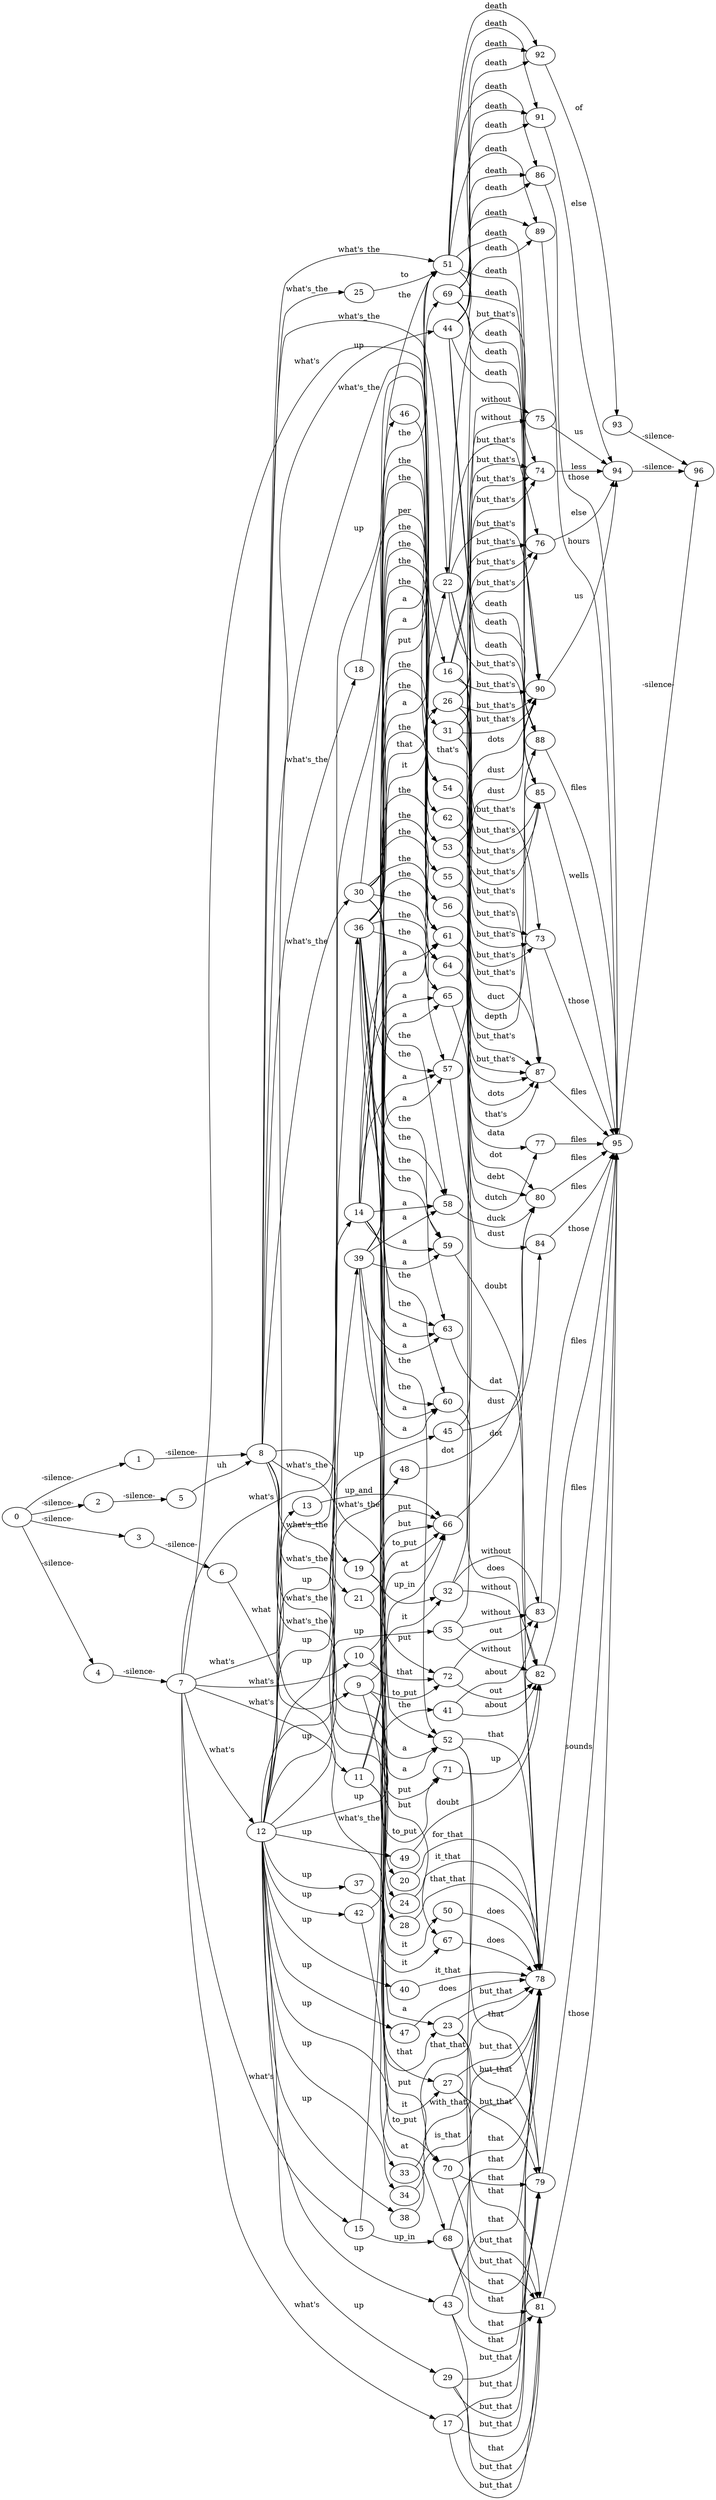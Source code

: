 digraph g {
    rankdir="LR"
0 -> 1  [label = "-silence-"]
0 -> 2  [label = "-silence-"]
0 -> 3  [label = "-silence-"]
0 -> 4  [label = "-silence-"]
1 -> 8  [label = "-silence-"]
2 -> 5  [label = "-silence-"]
3 -> 6  [label = "-silence-"]
4 -> 7  [label = "-silence-"]
5 -> 8  [label = "uh"]
6 -> 9  [label = "what"]
7 -> 10  [label = "what's"]
7 -> 11  [label = "what's"]
7 -> 12  [label = "what's"]
7 -> 13  [label = "what's"]
7 -> 14  [label = "what's"]
7 -> 15  [label = "what's"]
7 -> 16  [label = "what's"]
7 -> 17  [label = "what's"]
8 -> 18  [label = "what's_the"]
8 -> 19  [label = "what's_the"]
8 -> 20  [label = "what's_the"]
8 -> 21  [label = "what's_the"]
8 -> 22  [label = "what's_the"]
8 -> 23  [label = "what's_the"]
8 -> 24  [label = "what's_the"]
8 -> 25  [label = "what's_the"]
8 -> 28  [label = "what's_the"]
8 -> 30  [label = "what's_the"]
8 -> 32  [label = "what's_the"]
8 -> 51  [label = "what's_the"]
8 -> 61  [label = "what's_the"]
9 -> 66  [label = "to_put"]
9 -> 70  [label = "to_put"]
9 -> 71  [label = "to_put"]
9 -> 72  [label = "to_put"]
10 -> 26  [label = "that"]
10 -> 27  [label = "that"]
10 -> 72  [label = "that"]
11 -> 26  [label = "it"]
11 -> 27  [label = "it"]
11 -> 32  [label = "it"]
11 -> 50  [label = "it"]
12 -> 29  [label = "up"]
12 -> 31  [label = "up"]
12 -> 33  [label = "up"]
12 -> 34  [label = "up"]
12 -> 35  [label = "up"]
12 -> 36  [label = "up"]
12 -> 37  [label = "up"]
12 -> 38  [label = "up"]
12 -> 39  [label = "up"]
12 -> 40  [label = "up"]
12 -> 41  [label = "up"]
12 -> 42  [label = "up"]
12 -> 43  [label = "up"]
12 -> 44  [label = "up"]
12 -> 45  [label = "up"]
12 -> 46  [label = "up"]
12 -> 47  [label = "up"]
12 -> 48  [label = "up"]
12 -> 49  [label = "up"]
13 -> 66  [label = "up_and"]
14 -> 22  [label = "a"]
14 -> 23  [label = "a"]
14 -> 51  [label = "a"]
14 -> 52  [label = "a"]
14 -> 57  [label = "a"]
14 -> 58  [label = "a"]
14 -> 59  [label = "a"]
14 -> 60  [label = "a"]
14 -> 61  [label = "a"]
14 -> 63  [label = "a"]
14 -> 65  [label = "a"]
15 -> 66  [label = "up_in"]
15 -> 68  [label = "up_in"]
16 -> 73  [label = "but_that's"]
16 -> 74  [label = "but_that's"]
16 -> 76  [label = "but_that's"]
16 -> 85  [label = "but_that's"]
16 -> 87  [label = "but_that's"]
16 -> 90  [label = "but_that's"]
17 -> 78  [label = "but_that"]
17 -> 79  [label = "but_that"]
17 -> 81  [label = "but_that"]
18 -> 61  [label = "per"]
19 -> 66  [label = "put"]
19 -> 69  [label = "put"]
19 -> 70  [label = "put"]
19 -> 71  [label = "put"]
19 -> 72  [label = "put"]
20 -> 78  [label = "for_that"]
21 -> 66  [label = "but"]
21 -> 67  [label = "but"]
22 -> 73  [label = "but_that's"]
22 -> 74  [label = "but_that's"]
22 -> 76  [label = "but_that's"]
22 -> 85  [label = "but_that's"]
22 -> 87  [label = "but_that's"]
22 -> 90  [label = "but_that's"]
23 -> 78  [label = "but_that"]
23 -> 79  [label = "but_that"]
23 -> 81  [label = "but_that"]
24 -> 78  [label = "it_that"]
25 -> 51  [label = "to"]
26 -> 73  [label = "but_that's"]
26 -> 74  [label = "but_that's"]
26 -> 76  [label = "but_that's"]
26 -> 85  [label = "but_that's"]
26 -> 87  [label = "but_that's"]
26 -> 90  [label = "but_that's"]
27 -> 78  [label = "but_that"]
27 -> 79  [label = "but_that"]
27 -> 81  [label = "but_that"]
28 -> 78  [label = "that_that"]
29 -> 78  [label = "but_that"]
29 -> 79  [label = "but_that"]
29 -> 81  [label = "but_that"]
30 -> 51  [label = "the"]
30 -> 52  [label = "the"]
30 -> 53  [label = "the"]
30 -> 54  [label = "the"]
30 -> 55  [label = "the"]
30 -> 56  [label = "the"]
30 -> 57  [label = "the"]
30 -> 58  [label = "the"]
30 -> 59  [label = "the"]
30 -> 60  [label = "the"]
30 -> 61  [label = "the"]
30 -> 62  [label = "the"]
30 -> 63  [label = "the"]
30 -> 64  [label = "the"]
30 -> 65  [label = "the"]
31 -> 73  [label = "but_that's"]
31 -> 74  [label = "but_that's"]
31 -> 76  [label = "but_that's"]
31 -> 85  [label = "but_that's"]
31 -> 87  [label = "but_that's"]
31 -> 90  [label = "but_that's"]
32 -> 75  [label = "without"]
32 -> 82  [label = "without"]
32 -> 83  [label = "without"]
33 -> 78  [label = "that_that"]
34 -> 78  [label = "with_that"]
35 -> 75  [label = "without"]
35 -> 82  [label = "without"]
35 -> 83  [label = "without"]
36 -> 51  [label = "the"]
36 -> 52  [label = "the"]
36 -> 53  [label = "the"]
36 -> 54  [label = "the"]
36 -> 55  [label = "the"]
36 -> 56  [label = "the"]
36 -> 57  [label = "the"]
36 -> 58  [label = "the"]
36 -> 59  [label = "the"]
36 -> 60  [label = "the"]
36 -> 61  [label = "the"]
36 -> 62  [label = "the"]
36 -> 63  [label = "the"]
36 -> 64  [label = "the"]
36 -> 65  [label = "the"]
37 -> 67  [label = "it"]
38 -> 78  [label = "is_that"]
39 -> 51  [label = "a"]
39 -> 52  [label = "a"]
39 -> 57  [label = "a"]
39 -> 58  [label = "a"]
39 -> 59  [label = "a"]
39 -> 60  [label = "a"]
39 -> 61  [label = "a"]
39 -> 63  [label = "a"]
39 -> 65  [label = "a"]
40 -> 78  [label = "it_that"]
41 -> 82  [label = "about"]
41 -> 83  [label = "about"]
42 -> 66  [label = "at"]
42 -> 68  [label = "at"]
43 -> 78  [label = "that"]
43 -> 79  [label = "that"]
43 -> 81  [label = "that"]
44 -> 85  [label = "death"]
44 -> 86  [label = "death"]
44 -> 88  [label = "death"]
44 -> 89  [label = "death"]
44 -> 90  [label = "death"]
44 -> 91  [label = "death"]
44 -> 92  [label = "death"]
45 -> 84  [label = "dust"]
45 -> 90  [label = "dust"]
46 -> 87  [label = "that's"]
47 -> 78  [label = "does"]
48 -> 80  [label = "dot"]
49 -> 82  [label = "doubt"]
50 -> 78  [label = "does"]
51 -> 85  [label = "death"]
51 -> 86  [label = "death"]
51 -> 88  [label = "death"]
51 -> 89  [label = "death"]
51 -> 90  [label = "death"]
51 -> 91  [label = "death"]
51 -> 92  [label = "death"]
52 -> 78  [label = "that"]
52 -> 79  [label = "that"]
52 -> 81  [label = "that"]
53 -> 87  [label = "dots"]
53 -> 90  [label = "dots"]
54 -> 88  [label = "duct"]
55 -> 87  [label = "that's"]
56 -> 77  [label = "data"]
57 -> 84  [label = "dust"]
57 -> 90  [label = "dust"]
58 -> 80  [label = "duck"]
59 -> 82  [label = "doubt"]
60 -> 78  [label = "does"]
61 -> 80  [label = "dot"]
62 -> 88  [label = "depth"]
63 -> 78  [label = "dat"]
64 -> 80  [label = "debt"]
65 -> 77  [label = "dutch"]
66 -> 80  [label = "dot"]
67 -> 78  [label = "does"]
68 -> 78  [label = "that"]
68 -> 79  [label = "that"]
68 -> 81  [label = "that"]
69 -> 85  [label = "death"]
69 -> 86  [label = "death"]
69 -> 88  [label = "death"]
69 -> 89  [label = "death"]
69 -> 90  [label = "death"]
69 -> 91  [label = "death"]
69 -> 92  [label = "death"]
70 -> 78  [label = "that"]
70 -> 79  [label = "that"]
70 -> 81  [label = "that"]
71 -> 82  [label = "up"]
72 -> 82  [label = "out"]
72 -> 83  [label = "out"]
73 -> 95  [label = "those"]
74 -> 94  [label = "less"]
75 -> 94  [label = "us"]
76 -> 94  [label = "else"]
77 -> 95  [label = "files"]
78 -> 95  [label = "files"]
79 -> 95  [label = "sounds"]
80 -> 95  [label = "files"]
81 -> 95  [label = "those"]
82 -> 95  [label = "files"]
83 -> 95  [label = "those"]
84 -> 95  [label = "files"]
85 -> 95  [label = "wells"]
86 -> 95  [label = "those"]
87 -> 95  [label = "files"]
88 -> 95  [label = "files"]
89 -> 95  [label = "hours"]
90 -> 94  [label = "us"]
91 -> 94  [label = "else"]
92 -> 93  [label = "of"]
93 -> 96  [label = "-silence-"]
94 -> 96  [label = "-silence-"]
95 -> 96  [label = "-silence-"]
}